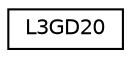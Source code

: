 digraph "Graphical Class Hierarchy"
{
  edge [fontname="Helvetica",fontsize="10",labelfontname="Helvetica",labelfontsize="10"];
  node [fontname="Helvetica",fontsize="10",shape=record];
  rankdir="LR";
  Node1 [label="L3GD20",height=0.2,width=0.4,color="black", fillcolor="white", style="filled",URL="$classL3GD20.html",tooltip="Provides an interface the L3GD20 gyroscope. "];
}
